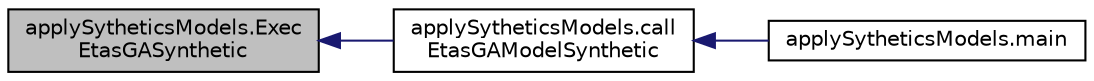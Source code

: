 digraph "applySytheticsModels.ExecEtasGASynthetic"
{
  edge [fontname="Helvetica",fontsize="10",labelfontname="Helvetica",labelfontsize="10"];
  node [fontname="Helvetica",fontsize="10",shape=record];
  rankdir="LR";
  Node11 [label="applySytheticsModels.Exec\lEtasGASynthetic",height=0.2,width=0.4,color="black", fillcolor="grey75", style="filled", fontcolor="black"];
  Node11 -> Node12 [dir="back",color="midnightblue",fontsize="10",style="solid"];
  Node12 [label="applySytheticsModels.call\lEtasGAModelSynthetic",height=0.2,width=0.4,color="black", fillcolor="white", style="filled",URL="$namespaceapply_sythetics_models.html#a939bc636ebda6554a521c6b59018b418"];
  Node12 -> Node13 [dir="back",color="midnightblue",fontsize="10",style="solid"];
  Node13 [label="applySytheticsModels.main",height=0.2,width=0.4,color="black", fillcolor="white", style="filled",URL="$namespaceapply_sythetics_models.html#a17a91bec336ba8029a108e10c5c2fe56"];
}

